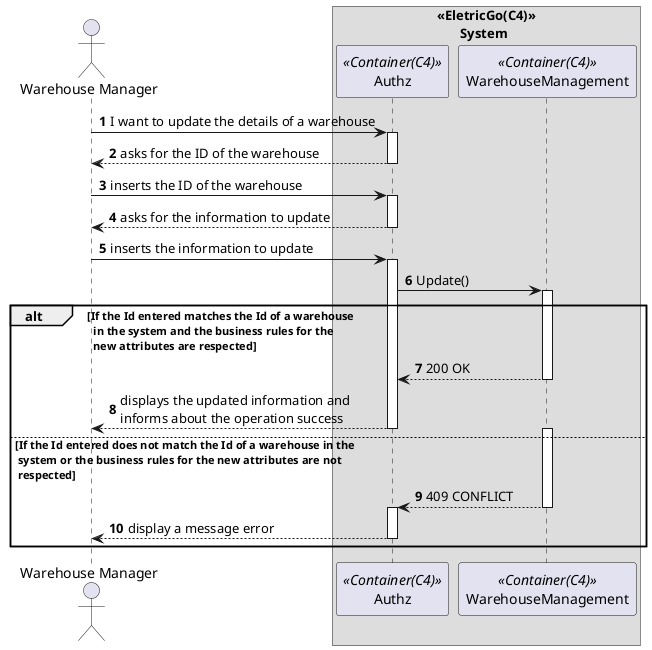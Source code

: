 @startuml 
autonumber

actor "Warehouse Manager" as admin
box "<<EletricGo(C4)>>\n       System"
participant Authz as system <<Container(C4)>>
participant WarehouseManagement as  WM <<Container(C4)>>
end box

admin -> system: I want to update the details of a warehouse
activate system

system --> admin: asks for the ID of the warehouse
deactivate system

admin -> system: inserts the ID of the warehouse
activate system

system --> admin: asks for the information to update
deactivate system

admin -> system: inserts the information to update
activate system

system -> WM : Update()
activate WM
alt If the Id entered matches the Id of a warehouse\n  in the system and the business rules for the\n  new attributes are respected


WM --> system : 200 OK 
deactivate WM

system --> admin: displays the updated information and \ninforms about the operation success
deactivate system

else If the Id entered does not match the Id of a warehouse in the\n system or the business rules for the new attributes are not\n respected

activate WM
WM --> system : 409 CONFLICT
deactivate WM

activate system
system --> admin : display a message error
deactivate system
end 


deactivate system
deactivate admin

@enduml
